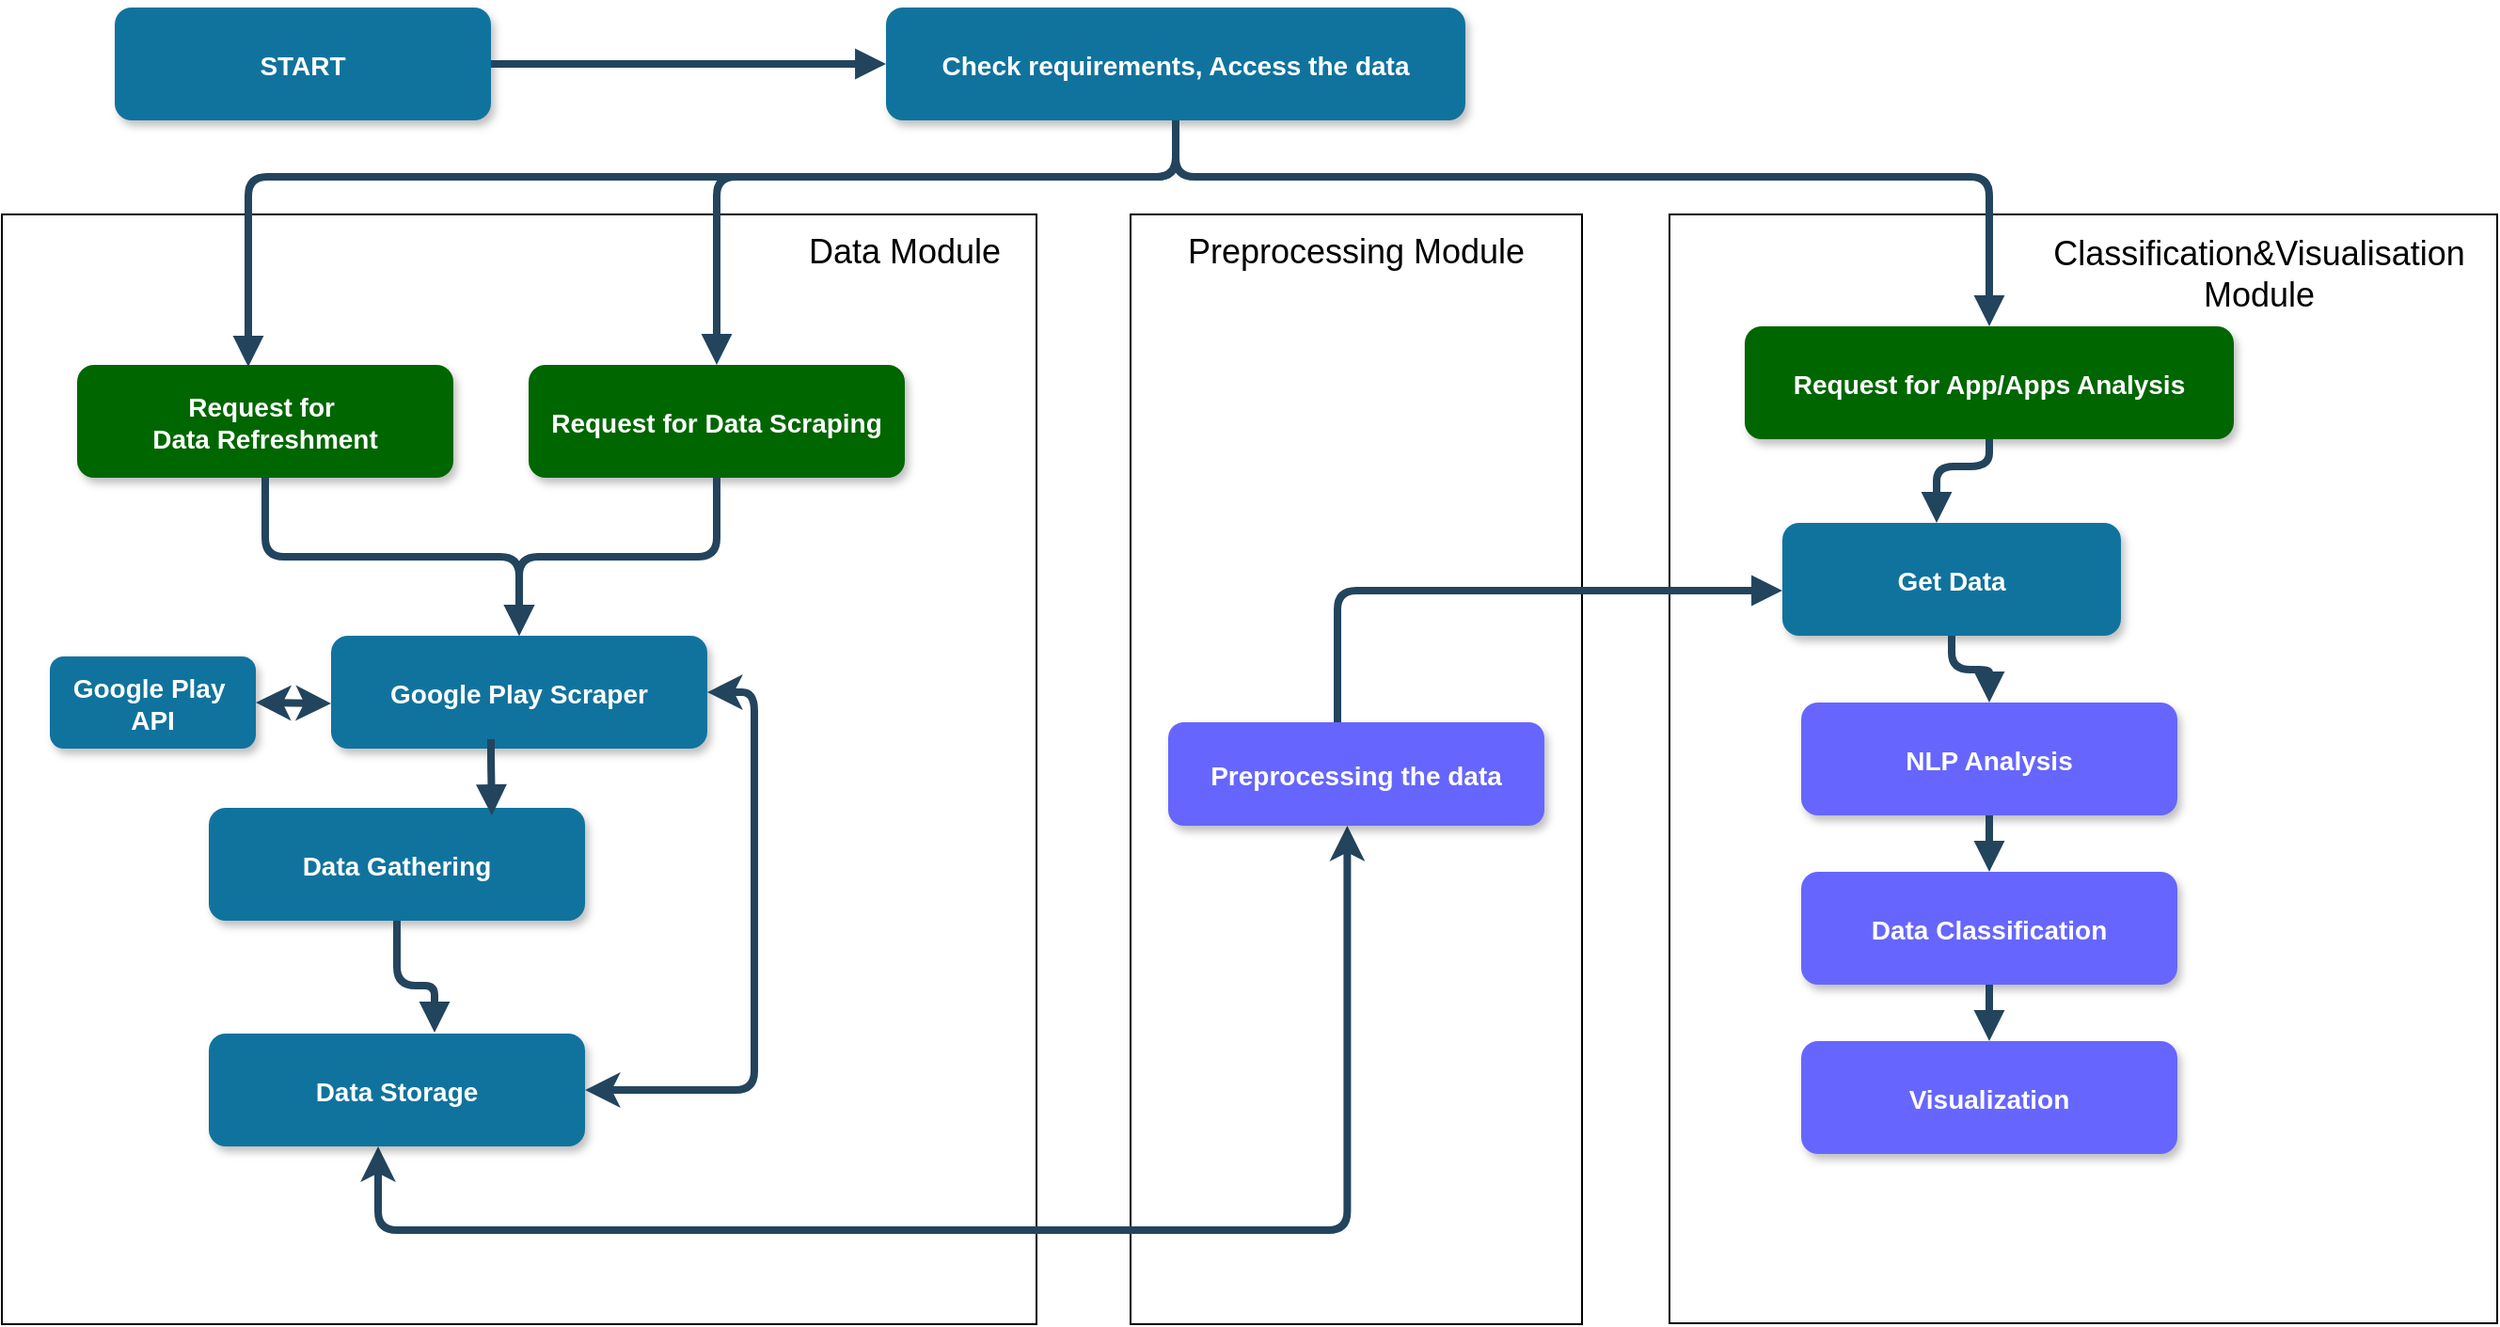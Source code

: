 <mxfile version="24.8.4">
  <diagram name="Page-1" id="97916047-d0de-89f5-080d-49f4d83e522f">
    <mxGraphModel dx="2947.5" dy="647" grid="1" gridSize="10" guides="1" tooltips="1" connect="1" arrows="1" fold="1" page="1" pageScale="1.5" pageWidth="1169" pageHeight="827" background="none" math="0" shadow="0">
      <root>
        <mxCell id="0" />
        <mxCell id="1" parent="0" />
        <mxCell id="wYoVtWXYN8VsOcOLvKbg-88" value="" style="rounded=0;whiteSpace=wrap;html=1;" parent="1" vertex="1">
          <mxGeometry x="590" y="470" width="240" height="590" as="geometry" />
        </mxCell>
        <mxCell id="wYoVtWXYN8VsOcOLvKbg-83" value="" style="rounded=0;whiteSpace=wrap;html=1;" parent="1" vertex="1">
          <mxGeometry x="876.5" y="470" width="440" height="589.5" as="geometry" />
        </mxCell>
        <mxCell id="wYoVtWXYN8VsOcOLvKbg-70" value="" style="rounded=0;whiteSpace=wrap;html=1;" parent="1" vertex="1">
          <mxGeometry x="-10" y="470" width="550" height="590" as="geometry" />
        </mxCell>
        <mxCell id="2" value="START" style="rounded=1;fillColor=#10739E;strokeColor=none;shadow=1;gradientColor=none;fontStyle=1;fontColor=#FFFFFF;fontSize=14;" parent="1" vertex="1">
          <mxGeometry x="50" y="360" width="200" height="60" as="geometry" />
        </mxCell>
        <mxCell id="3" value="Check requirements, Access the data" style="rounded=1;fillColor=#10739E;strokeColor=none;shadow=1;gradientColor=none;fontStyle=1;fontColor=#FFFFFF;fontSize=14;" parent="1" vertex="1">
          <mxGeometry x="460" y="360" width="308" height="60" as="geometry" />
        </mxCell>
        <mxCell id="4" value="Request for &#xa;Data Refreshment" style="rounded=1;fillColor=#006600;strokeColor=none;shadow=1;gradientColor=none;fontStyle=1;fontColor=#FFFFFF;fontSize=14;" parent="1" vertex="1">
          <mxGeometry x="30" y="550" width="200" height="60" as="geometry" />
        </mxCell>
        <mxCell id="5" value="Request for Data Scraping" style="rounded=1;fillColor=#006600;strokeColor=none;shadow=1;gradientColor=none;fontStyle=1;fontColor=#FFFFFF;fontSize=14;" parent="1" vertex="1">
          <mxGeometry x="270" y="550" width="200" height="60" as="geometry" />
        </mxCell>
        <mxCell id="6" value="Request for App/Apps Analysis" style="rounded=1;fillColor=#006600;strokeColor=none;shadow=1;gradientColor=none;fontStyle=1;fontColor=#FFFFFF;fontSize=14;" parent="1" vertex="1">
          <mxGeometry x="916.5" y="529.5" width="260" height="60" as="geometry" />
        </mxCell>
        <mxCell id="8" value="Google Play Scraper" style="rounded=1;fillColor=#10739E;strokeColor=none;shadow=1;gradientColor=none;fontStyle=1;fontColor=#FFFFFF;fontSize=14;" parent="1" vertex="1">
          <mxGeometry x="165" y="694" width="200" height="60" as="geometry" />
        </mxCell>
        <mxCell id="9" value="Data Gathering" style="rounded=1;fillColor=#10739E;strokeColor=none;shadow=1;gradientColor=none;fontStyle=1;fontColor=#FFFFFF;fontSize=14;" parent="1" vertex="1">
          <mxGeometry x="100" y="785.5" width="200" height="60" as="geometry" />
        </mxCell>
        <mxCell id="13" value="Get Data" style="rounded=1;fillColor=#10739E;strokeColor=none;shadow=1;gradientColor=none;fontStyle=1;fontColor=#FFFFFF;fontSize=14;" parent="1" vertex="1">
          <mxGeometry x="936.5" y="634" width="180" height="60" as="geometry" />
        </mxCell>
        <mxCell id="14" value="NLP Analysis" style="rounded=1;fillColor=#6666FF;strokeColor=none;shadow=1;gradientColor=none;fontStyle=1;fontColor=#FFFFFF;fontSize=14;" parent="1" vertex="1">
          <mxGeometry x="946.5" y="729.5" width="200" height="60" as="geometry" />
        </mxCell>
        <mxCell id="15" value="Data Classification" style="rounded=1;fillColor=#6666FF;strokeColor=none;shadow=1;gradientColor=none;fontStyle=1;fontColor=#FFFFFF;fontSize=14;" parent="1" vertex="1">
          <mxGeometry x="946.5" y="819.5" width="200" height="60" as="geometry" />
        </mxCell>
        <mxCell id="16" value="Visualization" style="rounded=1;fillColor=#6666FF;strokeColor=none;shadow=1;gradientColor=none;fontStyle=1;fontColor=#FFFFFF;fontSize=14;" parent="1" vertex="1">
          <mxGeometry x="946.5" y="909.5" width="200" height="60" as="geometry" />
        </mxCell>
        <mxCell id="29" value="" style="edgeStyle=elbowEdgeStyle;elbow=vertical;strokeWidth=4;endArrow=block;endFill=1;fontStyle=1;strokeColor=#23445D;" parent="1" source="2" target="3" edge="1">
          <mxGeometry x="22" y="165.5" width="100" height="100" as="geometry">
            <mxPoint x="22" y="265.5" as="sourcePoint" />
            <mxPoint x="122" y="165.5" as="targetPoint" />
          </mxGeometry>
        </mxCell>
        <mxCell id="30" value="" style="edgeStyle=elbowEdgeStyle;elbow=vertical;strokeWidth=4;endArrow=block;endFill=1;fontStyle=1;strokeColor=#23445D;exitX=0.5;exitY=1;exitDx=0;exitDy=0;" parent="1" source="3" target="5" edge="1">
          <mxGeometry x="22" y="165.5" width="100" height="100" as="geometry">
            <mxPoint x="22" y="265.5" as="sourcePoint" />
            <mxPoint x="122" y="165.5" as="targetPoint" />
            <Array as="points">
              <mxPoint x="500" y="450" />
              <mxPoint x="610" y="510" />
            </Array>
          </mxGeometry>
        </mxCell>
        <mxCell id="32" value="" style="edgeStyle=elbowEdgeStyle;elbow=vertical;strokeWidth=4;endArrow=block;endFill=1;fontStyle=1;strokeColor=#23445D;" parent="1" source="3" target="6" edge="1">
          <mxGeometry x="22" y="165.5" width="100" height="100" as="geometry">
            <mxPoint x="22" y="265.5" as="sourcePoint" />
            <mxPoint x="122" y="165.5" as="targetPoint" />
            <Array as="points">
              <mxPoint x="800" y="450" />
              <mxPoint x="910" y="420" />
            </Array>
          </mxGeometry>
        </mxCell>
        <mxCell id="39" value="" style="edgeStyle=elbowEdgeStyle;elbow=vertical;strokeWidth=4;endArrow=block;endFill=1;fontStyle=1;strokeColor=#23445D;" parent="1" source="9" edge="1">
          <mxGeometry x="62" y="175.5" width="100" height="100" as="geometry">
            <mxPoint x="40" y="380" as="sourcePoint" />
            <mxPoint x="220" y="905" as="targetPoint" />
            <Array as="points">
              <mxPoint x="200" y="880" />
            </Array>
          </mxGeometry>
        </mxCell>
        <mxCell id="40" value="" style="edgeStyle=elbowEdgeStyle;elbow=vertical;strokeWidth=4;endArrow=classic;startArrow=classic;endFill=1;fontStyle=1;strokeColor=#23445D;entryX=0.822;entryY=1.03;entryDx=0;entryDy=0;exitX=0.5;exitY=1;exitDx=0;exitDy=0;entryPerimeter=0;" parent="1" edge="1">
          <mxGeometry x="62" y="185.5" width="100" height="100" as="geometry">
            <mxPoint x="190" y="965.5" as="sourcePoint" />
            <mxPoint x="705.2" y="795.0" as="targetPoint" />
            <Array as="points">
              <mxPoint x="430.8" y="1010" />
            </Array>
          </mxGeometry>
        </mxCell>
        <mxCell id="42" value="" style="edgeStyle=elbowEdgeStyle;elbow=vertical;strokeWidth=4;endArrow=block;endFill=1;fontStyle=1;strokeColor=#23445D;" parent="1" source="13" target="14" edge="1">
          <mxGeometry x="62" y="165.5" width="100" height="100" as="geometry">
            <mxPoint x="456.5" y="289.5" as="sourcePoint" />
            <mxPoint x="556.5" y="189.5" as="targetPoint" />
          </mxGeometry>
        </mxCell>
        <mxCell id="43" value="" style="edgeStyle=elbowEdgeStyle;elbow=vertical;strokeWidth=4;endArrow=block;endFill=1;fontStyle=1;strokeColor=#23445D;" parent="1" source="14" target="15" edge="1">
          <mxGeometry x="62" y="175.5" width="100" height="100" as="geometry">
            <mxPoint x="456.5" y="299.5" as="sourcePoint" />
            <mxPoint x="556.5" y="199.5" as="targetPoint" />
          </mxGeometry>
        </mxCell>
        <mxCell id="44" value="" style="edgeStyle=elbowEdgeStyle;elbow=vertical;strokeWidth=4;endArrow=block;endFill=1;fontStyle=1;strokeColor=#23445D;" parent="1" source="15" target="16" edge="1">
          <mxGeometry x="62" y="185.5" width="100" height="100" as="geometry">
            <mxPoint x="456.5" y="309.5" as="sourcePoint" />
            <mxPoint x="556.5" y="209.5" as="targetPoint" />
          </mxGeometry>
        </mxCell>
        <mxCell id="54" value="" style="edgeStyle=elbowEdgeStyle;elbow=vertical;strokeWidth=4;endArrow=block;endFill=1;fontStyle=1;strokeColor=#23445D;exitX=0.5;exitY=1;exitDx=0;exitDy=0;" parent="1" source="6" target="13" edge="1">
          <mxGeometry x="22" y="165.5" width="100" height="100" as="geometry">
            <mxPoint x="68.5" y="279.5" as="sourcePoint" />
            <mxPoint x="168.5" y="179.5" as="targetPoint" />
            <Array as="points">
              <mxPoint x="1018.5" y="604" />
            </Array>
          </mxGeometry>
        </mxCell>
        <mxCell id="wYoVtWXYN8VsOcOLvKbg-65" value="" style="edgeStyle=elbowEdgeStyle;elbow=vertical;strokeWidth=4;endArrow=block;endFill=1;fontStyle=1;strokeColor=#23445D;exitX=1;exitY=0.5;exitDx=0;exitDy=0;" parent="1" source="wYoVtWXYN8VsOcOLvKbg-62" target="wYoVtWXYN8VsOcOLvKbg-88" edge="1">
          <mxGeometry x="62" y="185.5" width="100" height="100" as="geometry">
            <mxPoint x="440.0" y="930" as="sourcePoint" />
            <mxPoint x="730" y="710" as="targetPoint" />
            <Array as="points" />
          </mxGeometry>
        </mxCell>
        <mxCell id="wYoVtWXYN8VsOcOLvKbg-68" value="" style="edgeStyle=elbowEdgeStyle;elbow=vertical;strokeWidth=4;endArrow=block;endFill=1;fontStyle=1;strokeColor=#23445D;entryX=0.455;entryY=0.017;entryDx=0;entryDy=0;entryPerimeter=0;exitX=0.5;exitY=1;exitDx=0;exitDy=0;" parent="1" source="3" target="4" edge="1">
          <mxGeometry x="22" y="165.5" width="100" height="100" as="geometry">
            <mxPoint x="458" y="433" as="sourcePoint" />
            <mxPoint x="290" y="470" as="targetPoint" />
            <Array as="points">
              <mxPoint x="340" y="450" />
              <mxPoint x="520" y="520" />
              <mxPoint x="300" y="530" />
            </Array>
          </mxGeometry>
        </mxCell>
        <mxCell id="wYoVtWXYN8VsOcOLvKbg-71" value="&lt;font style=&quot;font-size: 18px;&quot;&gt;Data Module&lt;/font&gt;" style="text;html=1;align=center;verticalAlign=middle;whiteSpace=wrap;rounded=0;" parent="1" vertex="1">
          <mxGeometry x="380" y="475" width="180" height="30" as="geometry" />
        </mxCell>
        <mxCell id="wYoVtWXYN8VsOcOLvKbg-76" value="" style="edgeStyle=elbowEdgeStyle;elbow=vertical;strokeWidth=4;endArrow=block;endFill=1;fontStyle=1;strokeColor=#23445D;" parent="1" edge="1">
          <mxGeometry x="62" y="175.5" width="100" height="100" as="geometry">
            <mxPoint x="250" y="749" as="sourcePoint" />
            <mxPoint x="250.5" y="789.5" as="targetPoint" />
            <Array as="points">
              <mxPoint x="230.5" y="759.5" />
            </Array>
          </mxGeometry>
        </mxCell>
        <mxCell id="wYoVtWXYN8VsOcOLvKbg-77" value="" style="edgeStyle=elbowEdgeStyle;elbow=vertical;strokeWidth=4;endArrow=block;endFill=1;fontStyle=1;strokeColor=#23445D;entryX=0.5;entryY=0;entryDx=0;entryDy=0;" parent="1" source="4" target="8" edge="1">
          <mxGeometry x="62" y="175.5" width="100" height="100" as="geometry">
            <mxPoint x="379.5" y="620" as="sourcePoint" />
            <mxPoint x="379.5" y="680" as="targetPoint" />
          </mxGeometry>
        </mxCell>
        <mxCell id="wYoVtWXYN8VsOcOLvKbg-78" value="" style="edgeStyle=elbowEdgeStyle;elbow=vertical;strokeWidth=4;endArrow=block;endFill=1;fontStyle=1;strokeColor=#23445D;exitX=0.5;exitY=1;exitDx=0;exitDy=0;" parent="1" source="5" target="8" edge="1">
          <mxGeometry x="62" y="175.5" width="100" height="100" as="geometry">
            <mxPoint x="369.5" y="715.5" as="sourcePoint" />
            <mxPoint x="370" y="680" as="targetPoint" />
            <Array as="points" />
          </mxGeometry>
        </mxCell>
        <mxCell id="10" value="Data Storage" style="rounded=1;fillColor=#10739E;strokeColor=none;shadow=1;gradientColor=none;fontStyle=1;fontColor=#FFFFFF;fontSize=14;" parent="1" vertex="1">
          <mxGeometry x="100" y="905.5" width="200" height="60" as="geometry" />
        </mxCell>
        <mxCell id="wYoVtWXYN8VsOcOLvKbg-84" value="&lt;font size=&quot;4&quot;&gt;Classification&amp;amp;Visualisation Module&lt;/font&gt;" style="text;html=1;align=center;verticalAlign=middle;whiteSpace=wrap;rounded=0;" parent="1" vertex="1">
          <mxGeometry x="1090" y="475" width="200" height="54.5" as="geometry" />
        </mxCell>
        <mxCell id="wYoVtWXYN8VsOcOLvKbg-89" value="&lt;font size=&quot;4&quot;&gt;Preprocessing Module&lt;/font&gt;" style="text;html=1;align=center;verticalAlign=middle;whiteSpace=wrap;rounded=0;" parent="1" vertex="1">
          <mxGeometry x="610" y="462.75" width="200" height="54.5" as="geometry" />
        </mxCell>
        <mxCell id="wYoVtWXYN8VsOcOLvKbg-62" value="Preprocessing the data" style="rounded=1;fillColor=#6666FF;strokeColor=none;shadow=1;gradientColor=none;fontStyle=1;fontColor=#FFFFFF;fontSize=14;" parent="1" vertex="1">
          <mxGeometry x="610" y="740" width="200" height="55" as="geometry" />
        </mxCell>
        <mxCell id="wYoVtWXYN8VsOcOLvKbg-107" style="edgeStyle=elbowEdgeStyle;elbow=vertical;strokeWidth=4;endArrow=block;endFill=1;fontStyle=1;strokeColor=#23445D;exitX=0.5;exitY=0;exitDx=0;exitDy=0;" parent="1" target="13" edge="1">
          <mxGeometry relative="1" as="geometry">
            <mxPoint x="700" y="740" as="sourcePoint" />
            <mxPoint x="866.5" y="670" as="targetPoint" />
            <Array as="points">
              <mxPoint x="810" y="670" />
            </Array>
          </mxGeometry>
        </mxCell>
        <mxCell id="zgTLJSHtycJTFeUl3KYn-54" value="Google Play &#xa;API" style="rounded=1;fillColor=#10739E;strokeColor=none;shadow=1;gradientColor=none;fontStyle=1;fontColor=#FFFFFF;fontSize=14;" parent="1" vertex="1">
          <mxGeometry x="15.5" y="705" width="109.5" height="49" as="geometry" />
        </mxCell>
        <mxCell id="zgTLJSHtycJTFeUl3KYn-56" value="" style="edgeStyle=elbowEdgeStyle;elbow=vertical;strokeWidth=4;endArrow=classic;startArrow=classic;endFill=1;fontStyle=1;strokeColor=#23445D;" parent="1" edge="1">
          <mxGeometry width="50" height="50" relative="1" as="geometry">
            <mxPoint x="165" y="730" as="sourcePoint" />
            <mxPoint x="125" y="729.5" as="targetPoint" />
            <Array as="points">
              <mxPoint x="225" y="729.5" />
            </Array>
          </mxGeometry>
        </mxCell>
        <mxCell id="zgTLJSHtycJTFeUl3KYn-60" style="edgeStyle=elbowEdgeStyle;elbow=vertical;strokeWidth=4;endArrow=classic;startArrow=classic;endFill=1;fontStyle=1;strokeColor=#23445D;entryX=1;entryY=0.5;entryDx=0;entryDy=0;exitX=1;exitY=0.5;exitDx=0;exitDy=0;" parent="1" source="8" target="10" edge="1">
          <mxGeometry relative="1" as="geometry">
            <mxPoint x="720" y="674" as="sourcePoint" />
            <mxPoint x="720" y="750" as="targetPoint" />
            <Array as="points">
              <mxPoint x="390" y="830" />
            </Array>
          </mxGeometry>
        </mxCell>
      </root>
    </mxGraphModel>
  </diagram>
</mxfile>
